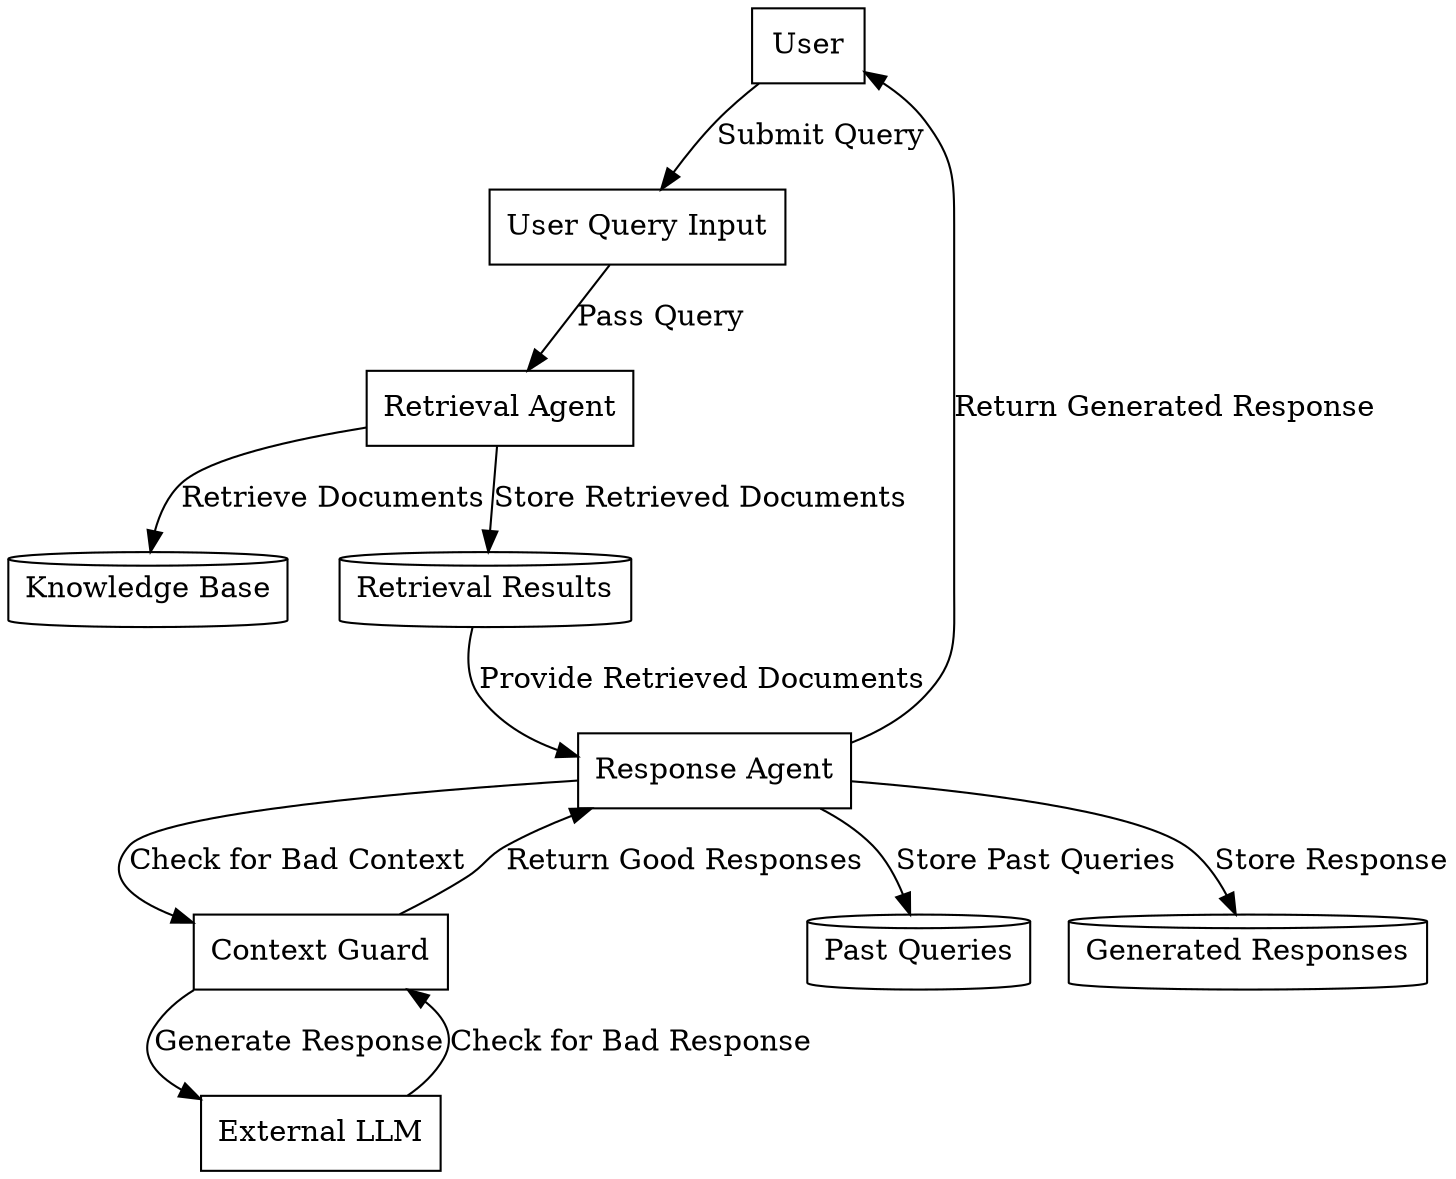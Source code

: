 digraph DFD {
    rankdir=TB;

    // Entities
    User [shape=actor, label="User"];
    
    // Processes
    QueryInput [shape=box, label="User Query Input"];
    DocumentRetrieval [shape=box, label="Retrieval Agent"];
    ResponseAgent [shape=box, label="Response Agent"];
    ContextGuard [shape=box, label="Context Guard"];
    ExternalLLM [shape=box, label="External LLM"];
    
    // Data Stores
    KnowledgeBase [shape=cylinder, label="Knowledge Base"];
    PastQueries [shape=cylinder, label="Past Queries"];
    RetrievalResults [shape=cylinder, label="Retrieval Results"];
    GeneratedResponses [shape=cylinder, label="Generated Responses"];
    
    // Data Flows
    User -> QueryInput [label="Submit Query"];
    QueryInput -> DocumentRetrieval [label="Pass Query"];
    DocumentRetrieval -> KnowledgeBase [label="Retrieve Documents"];
    DocumentRetrieval -> RetrievalResults [label="Store Retrieved Documents"];
    RetrievalResults -> ResponseAgent [label="Provide Retrieved Documents"];
    ResponseAgent -> ContextGuard [label="Check for Bad Context"];
    ContextGuard -> ExternalLLM [label="Generate Response"];
    ExternalLLM -> ContextGuard [label="Check for Bad Response"];
    ContextGuard -> ResponseAgent [label="Return Good Responses"];
    ResponseAgent -> User [label="Return Generated Response"];
    ResponseAgent -> GeneratedResponses [label="Store Response"];
    ResponseAgent -> PastQueries [label="Store Past Queries"];
}
